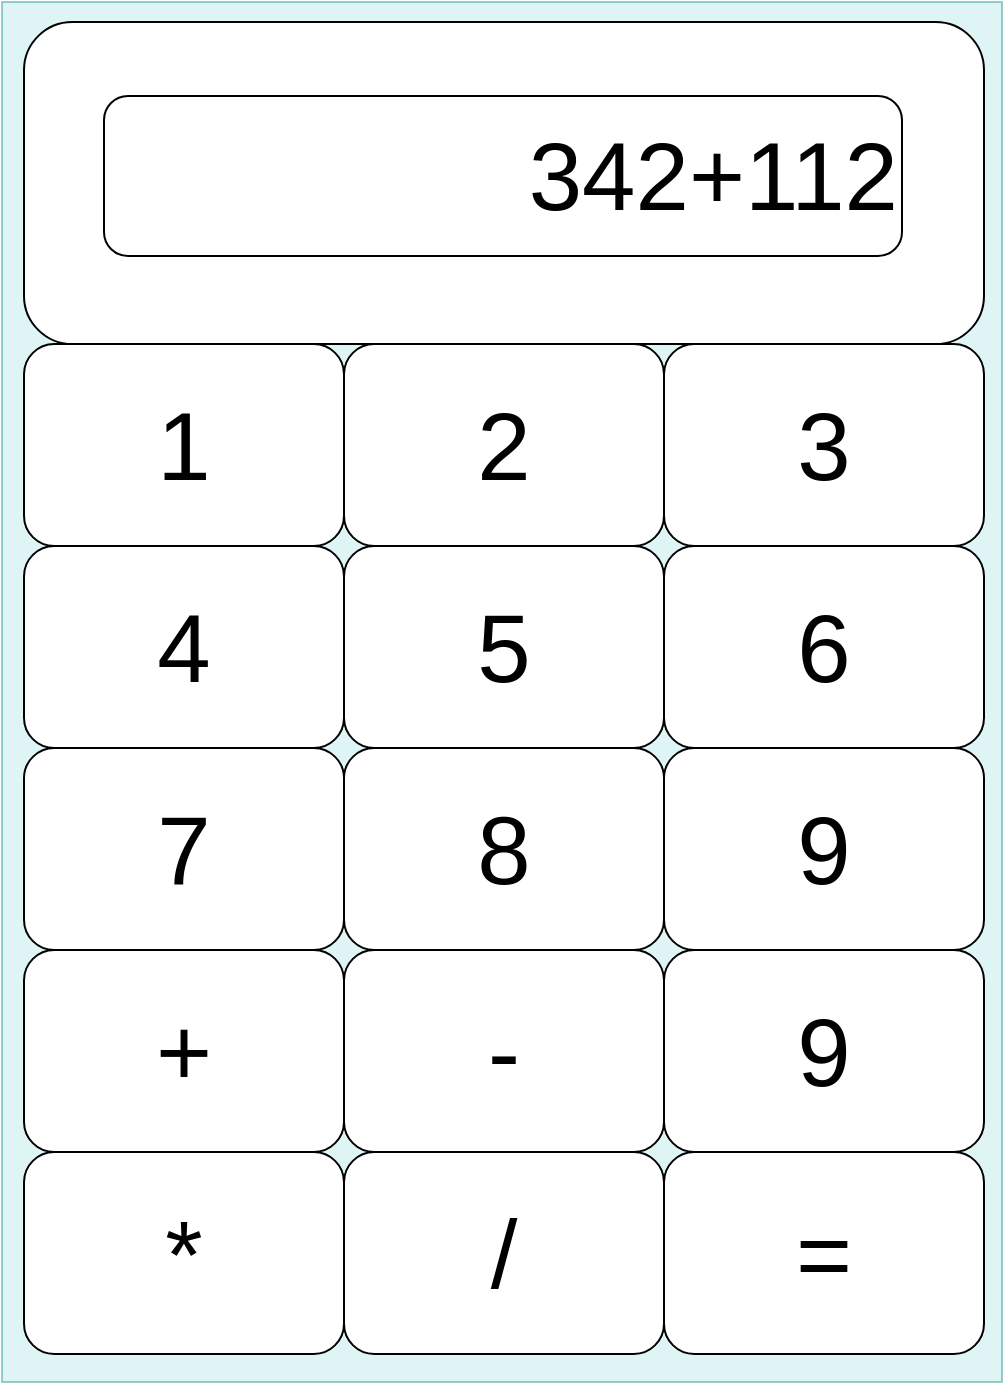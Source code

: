 <mxfile version="28.1.2">
  <diagram name="Seite-1" id="3mMNCb3rkPgmzJ9fItBv">
    <mxGraphModel dx="1042" dy="722" grid="1" gridSize="10" guides="1" tooltips="1" connect="1" arrows="1" fold="1" page="1" pageScale="1" pageWidth="827" pageHeight="1169" math="0" shadow="0">
      <root>
        <mxCell id="0" />
        <mxCell id="1" parent="0" />
        <mxCell id="0xdmGn5bPiA538urIHkB-36" value="" style="rounded=0;whiteSpace=wrap;html=1;glass=0;fillColor=#b0e3e6;strokeColor=#0e8088;opacity=40;" parent="1" vertex="1">
          <mxGeometry x="170" y="170" width="500" height="690" as="geometry" />
        </mxCell>
        <mxCell id="0xdmGn5bPiA538urIHkB-5" value="" style="rounded=1;whiteSpace=wrap;html=1;glass=0;" parent="1" vertex="1">
          <mxGeometry x="181" y="180" width="480" height="161" as="geometry" />
        </mxCell>
        <mxCell id="0xdmGn5bPiA538urIHkB-6" value="&lt;font style=&quot;font-size: 48px;&quot;&gt;1&lt;/font&gt;" style="rounded=1;whiteSpace=wrap;html=1;" parent="1" vertex="1">
          <mxGeometry x="181" y="341" width="160" height="101" as="geometry" />
        </mxCell>
        <mxCell id="0xdmGn5bPiA538urIHkB-12" value="&lt;span style=&quot;font-size: 48px;&quot;&gt;3&lt;/span&gt;" style="rounded=1;whiteSpace=wrap;html=1;" parent="1" vertex="1">
          <mxGeometry x="501" y="341" width="160" height="101" as="geometry" />
        </mxCell>
        <mxCell id="0xdmGn5bPiA538urIHkB-28" value="&lt;span style=&quot;font-size: 48px;&quot;&gt;4&lt;/span&gt;" style="rounded=1;whiteSpace=wrap;html=1;" parent="1" vertex="1">
          <mxGeometry x="181" y="442" width="160" height="101" as="geometry" />
        </mxCell>
        <mxCell id="0xdmGn5bPiA538urIHkB-29" value="&lt;span style=&quot;font-size: 48px;&quot;&gt;6&lt;/span&gt;" style="rounded=1;whiteSpace=wrap;html=1;" parent="1" vertex="1">
          <mxGeometry x="501" y="442" width="160" height="101" as="geometry" />
        </mxCell>
        <mxCell id="0xdmGn5bPiA538urIHkB-30" value="&lt;span style=&quot;font-size: 48px;&quot;&gt;7&lt;/span&gt;" style="rounded=1;whiteSpace=wrap;html=1;" parent="1" vertex="1">
          <mxGeometry x="181" y="543" width="160" height="101" as="geometry" />
        </mxCell>
        <mxCell id="0xdmGn5bPiA538urIHkB-31" value="&lt;span style=&quot;font-size: 48px;&quot;&gt;9&lt;/span&gt;" style="rounded=1;whiteSpace=wrap;html=1;" parent="1" vertex="1">
          <mxGeometry x="501" y="543" width="160" height="101" as="geometry" />
        </mxCell>
        <mxCell id="0xdmGn5bPiA538urIHkB-32" value="&lt;font style=&quot;font-size: 48px;&quot;&gt;*&lt;/font&gt;" style="rounded=1;whiteSpace=wrap;html=1;" parent="1" vertex="1">
          <mxGeometry x="181" y="745" width="160" height="101" as="geometry" />
        </mxCell>
        <mxCell id="0xdmGn5bPiA538urIHkB-33" value="&lt;span style=&quot;font-size: 48px;&quot;&gt;=&lt;/span&gt;" style="rounded=1;whiteSpace=wrap;html=1;" parent="1" vertex="1">
          <mxGeometry x="501" y="745" width="160" height="101" as="geometry" />
        </mxCell>
        <mxCell id="0xdmGn5bPiA538urIHkB-37" value="&lt;span style=&quot;font-size: 48px;&quot;&gt;2&lt;/span&gt;" style="rounded=1;whiteSpace=wrap;html=1;" parent="1" vertex="1">
          <mxGeometry x="341" y="341" width="160" height="101" as="geometry" />
        </mxCell>
        <mxCell id="0xdmGn5bPiA538urIHkB-38" value="&lt;span style=&quot;font-size: 48px;&quot;&gt;5&lt;/span&gt;" style="rounded=1;whiteSpace=wrap;html=1;" parent="1" vertex="1">
          <mxGeometry x="341" y="442" width="160" height="101" as="geometry" />
        </mxCell>
        <mxCell id="0xdmGn5bPiA538urIHkB-39" value="&lt;span style=&quot;font-size: 48px;&quot;&gt;8&lt;/span&gt;" style="rounded=1;whiteSpace=wrap;html=1;" parent="1" vertex="1">
          <mxGeometry x="341" y="543" width="160" height="101" as="geometry" />
        </mxCell>
        <mxCell id="0xdmGn5bPiA538urIHkB-40" value="&lt;span style=&quot;font-size: 48px;&quot;&gt;/&lt;/span&gt;" style="rounded=1;whiteSpace=wrap;html=1;" parent="1" vertex="1">
          <mxGeometry x="341" y="745" width="160" height="101" as="geometry" />
        </mxCell>
        <mxCell id="0xdmGn5bPiA538urIHkB-41" value="&lt;span style=&quot;font-size: 48px; text-align: center;&quot;&gt;342+112&lt;/span&gt;" style="rounded=1;whiteSpace=wrap;html=1;align=right;" parent="1" vertex="1">
          <mxGeometry x="221" y="217" width="399" height="80" as="geometry" />
        </mxCell>
        <mxCell id="NYsQVcn6g2_lbN8HLe3q-1" value="&lt;span style=&quot;font-size: 48px;&quot;&gt;+&lt;/span&gt;" style="rounded=1;whiteSpace=wrap;html=1;" vertex="1" parent="1">
          <mxGeometry x="181" y="644" width="160" height="101" as="geometry" />
        </mxCell>
        <mxCell id="NYsQVcn6g2_lbN8HLe3q-2" value="&lt;span style=&quot;font-size: 48px;&quot;&gt;9&lt;/span&gt;" style="rounded=1;whiteSpace=wrap;html=1;" vertex="1" parent="1">
          <mxGeometry x="501" y="644" width="160" height="101" as="geometry" />
        </mxCell>
        <mxCell id="NYsQVcn6g2_lbN8HLe3q-3" value="&lt;span style=&quot;font-size: 48px;&quot;&gt;-&lt;/span&gt;" style="rounded=1;whiteSpace=wrap;html=1;" vertex="1" parent="1">
          <mxGeometry x="341" y="644" width="160" height="101" as="geometry" />
        </mxCell>
      </root>
    </mxGraphModel>
  </diagram>
</mxfile>
